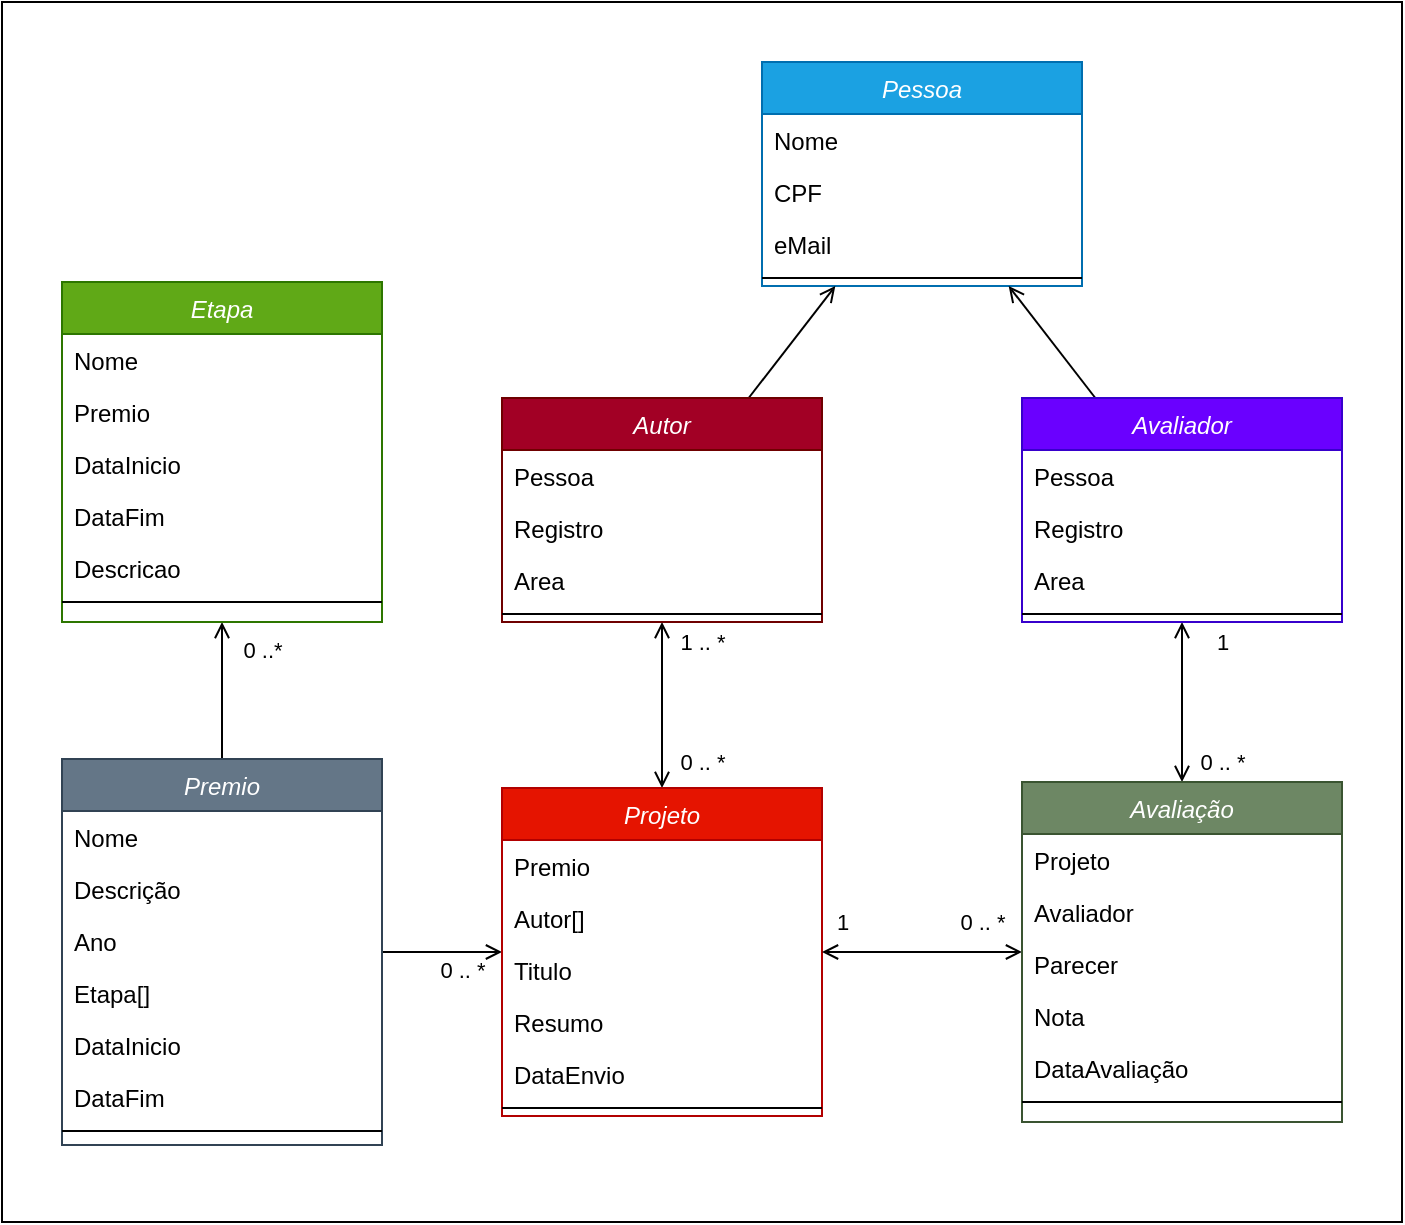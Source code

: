 <mxfile>
    <diagram id="C5RBs43oDa-KdzZeNtuy" name="Page-1">
        <mxGraphModel dx="1106" dy="750" grid="1" gridSize="10" guides="1" tooltips="1" connect="1" arrows="1" fold="1" page="1" pageScale="1" pageWidth="1169" pageHeight="827" background="#ffffff" math="0" shadow="0">
            <root>
                <mxCell id="WIyWlLk6GJQsqaUBKTNV-0"/>
                <mxCell id="WIyWlLk6GJQsqaUBKTNV-1" parent="WIyWlLk6GJQsqaUBKTNV-0"/>
                <mxCell id="70" value="" style="rounded=0;whiteSpace=wrap;html=1;labelBackgroundColor=none;labelBorderColor=none;strokeColor=#000000;fontColor=#000000;fillColor=#FFFFFF;" vertex="1" parent="WIyWlLk6GJQsqaUBKTNV-1">
                    <mxGeometry x="220" y="160" width="700" height="610" as="geometry"/>
                </mxCell>
                <mxCell id="27" value="" style="edgeStyle=none;html=1;endArrow=open;endFill=0;startArrow=none;startFill=0;fontColor=#000000;labelBorderColor=none;strokeColor=#000000;" parent="WIyWlLk6GJQsqaUBKTNV-1" source="zkfFHV4jXpPFQw0GAbJ--0" target="_KlcqFOkR2gz1ytDMjxA-13" edge="1">
                    <mxGeometry relative="1" as="geometry">
                        <mxPoint x="280" y="405" as="targetPoint"/>
                    </mxGeometry>
                </mxCell>
                <mxCell id="28" value="0&amp;nbsp;..*" style="edgeLabel;html=1;align=center;verticalAlign=middle;resizable=0;points=[];fontColor=#000000;labelBorderColor=none;labelBackgroundColor=none;" parent="27" vertex="1" connectable="0">
                    <mxGeometry x="0.418" y="-2" relative="1" as="geometry">
                        <mxPoint x="18" y="-6" as="offset"/>
                    </mxGeometry>
                </mxCell>
                <mxCell id="45" value="" style="edgeStyle=none;html=1;startArrow=none;startFill=0;endArrow=open;endFill=0;fontColor=#000000;labelBorderColor=none;strokeColor=#000000;" parent="WIyWlLk6GJQsqaUBKTNV-1" source="zkfFHV4jXpPFQw0GAbJ--0" target="_KlcqFOkR2gz1ytDMjxA-99" edge="1">
                    <mxGeometry relative="1" as="geometry">
                        <mxPoint x="280" y="415" as="targetPoint"/>
                    </mxGeometry>
                </mxCell>
                <mxCell id="46" value="0 .. *" style="edgeLabel;html=1;align=center;verticalAlign=middle;resizable=0;points=[];fontColor=#000000;labelBorderColor=none;labelBackgroundColor=none;" parent="45" vertex="1" connectable="0">
                    <mxGeometry x="-0.326" y="-1" relative="1" as="geometry">
                        <mxPoint x="20" y="8" as="offset"/>
                    </mxGeometry>
                </mxCell>
                <mxCell id="zkfFHV4jXpPFQw0GAbJ--0" value="Premio" style="swimlane;fontStyle=2;align=center;verticalAlign=top;childLayout=stackLayout;horizontal=1;startSize=26;horizontalStack=0;resizeParent=1;resizeLast=0;collapsible=1;marginBottom=0;rounded=0;shadow=0;strokeWidth=1;fontColor=#ffffff;labelBorderColor=none;fillColor=#647687;strokeColor=#314354;" parent="WIyWlLk6GJQsqaUBKTNV-1" vertex="1">
                    <mxGeometry x="250" y="538.5" width="160" height="193" as="geometry">
                        <mxRectangle x="220" y="120" width="160" height="26" as="alternateBounds"/>
                    </mxGeometry>
                </mxCell>
                <mxCell id="zkfFHV4jXpPFQw0GAbJ--1" value="Nome" style="text;align=left;verticalAlign=top;spacingLeft=4;spacingRight=4;overflow=hidden;rotatable=0;points=[[0,0.5],[1,0.5]];portConstraint=eastwest;fontColor=#000000;labelBorderColor=none;" parent="zkfFHV4jXpPFQw0GAbJ--0" vertex="1">
                    <mxGeometry y="26" width="160" height="26" as="geometry"/>
                </mxCell>
                <mxCell id="zkfFHV4jXpPFQw0GAbJ--2" value="Descrição" style="text;align=left;verticalAlign=top;spacingLeft=4;spacingRight=4;overflow=hidden;rotatable=0;points=[[0,0.5],[1,0.5]];portConstraint=eastwest;rounded=0;shadow=0;html=0;fontColor=#000000;labelBorderColor=none;" parent="zkfFHV4jXpPFQw0GAbJ--0" vertex="1">
                    <mxGeometry y="52" width="160" height="26" as="geometry"/>
                </mxCell>
                <mxCell id="_KlcqFOkR2gz1ytDMjxA-4" value="Ano" style="text;align=left;verticalAlign=top;spacingLeft=4;spacingRight=4;overflow=hidden;rotatable=0;points=[[0,0.5],[1,0.5]];portConstraint=eastwest;rounded=0;shadow=0;html=0;fontColor=#000000;labelBorderColor=none;" parent="zkfFHV4jXpPFQw0GAbJ--0" vertex="1">
                    <mxGeometry y="78" width="160" height="26" as="geometry"/>
                </mxCell>
                <mxCell id="48" value="Etapa[]" style="text;align=left;verticalAlign=top;spacingLeft=4;spacingRight=4;overflow=hidden;rotatable=0;points=[[0,0.5],[1,0.5]];portConstraint=eastwest;rounded=0;shadow=0;html=0;fontColor=#000000;labelBorderColor=none;" parent="zkfFHV4jXpPFQw0GAbJ--0" vertex="1">
                    <mxGeometry y="104" width="160" height="26" as="geometry"/>
                </mxCell>
                <mxCell id="_KlcqFOkR2gz1ytDMjxA-127" value="DataInicio" style="text;align=left;verticalAlign=top;spacingLeft=4;spacingRight=4;overflow=hidden;rotatable=0;points=[[0,0.5],[1,0.5]];portConstraint=eastwest;rounded=0;shadow=0;html=0;fontColor=#000000;labelBorderColor=none;" parent="zkfFHV4jXpPFQw0GAbJ--0" vertex="1">
                    <mxGeometry y="130" width="160" height="26" as="geometry"/>
                </mxCell>
                <mxCell id="_KlcqFOkR2gz1ytDMjxA-128" value="DataFim" style="text;align=left;verticalAlign=top;spacingLeft=4;spacingRight=4;overflow=hidden;rotatable=0;points=[[0,0.5],[1,0.5]];portConstraint=eastwest;rounded=0;shadow=0;html=0;fontColor=#000000;labelBorderColor=none;" parent="zkfFHV4jXpPFQw0GAbJ--0" vertex="1">
                    <mxGeometry y="156" width="160" height="26" as="geometry"/>
                </mxCell>
                <mxCell id="zkfFHV4jXpPFQw0GAbJ--4" value="" style="line;html=1;strokeWidth=1;align=left;verticalAlign=middle;spacingTop=-1;spacingLeft=3;spacingRight=3;rotatable=0;labelPosition=right;points=[];portConstraint=eastwest;fontColor=#000000;labelBorderColor=none;" parent="zkfFHV4jXpPFQw0GAbJ--0" vertex="1">
                    <mxGeometry y="182" width="160" height="8" as="geometry"/>
                </mxCell>
                <mxCell id="_KlcqFOkR2gz1ytDMjxA-13" value="Etapa" style="swimlane;fontStyle=2;align=center;verticalAlign=top;childLayout=stackLayout;horizontal=1;startSize=26;horizontalStack=0;resizeParent=1;resizeLast=0;collapsible=1;marginBottom=0;rounded=0;shadow=0;strokeWidth=1;fontColor=#ffffff;labelBorderColor=none;fillColor=#60a917;strokeColor=#2D7600;" parent="WIyWlLk6GJQsqaUBKTNV-1" vertex="1">
                    <mxGeometry x="250" y="300" width="160" height="170" as="geometry">
                        <mxRectangle x="220" y="120" width="160" height="26" as="alternateBounds"/>
                    </mxGeometry>
                </mxCell>
                <mxCell id="_KlcqFOkR2gz1ytDMjxA-14" value="Nome" style="text;align=left;verticalAlign=top;spacingLeft=4;spacingRight=4;overflow=hidden;rotatable=0;points=[[0,0.5],[1,0.5]];portConstraint=eastwest;fontColor=#000000;labelBorderColor=none;" parent="_KlcqFOkR2gz1ytDMjxA-13" vertex="1">
                    <mxGeometry y="26" width="160" height="26" as="geometry"/>
                </mxCell>
                <mxCell id="_KlcqFOkR2gz1ytDMjxA-15" value="Premio" style="text;align=left;verticalAlign=top;spacingLeft=4;spacingRight=4;overflow=hidden;rotatable=0;points=[[0,0.5],[1,0.5]];portConstraint=eastwest;rounded=0;shadow=0;html=0;fontColor=#000000;labelBorderColor=none;" parent="_KlcqFOkR2gz1ytDMjxA-13" vertex="1">
                    <mxGeometry y="52" width="160" height="26" as="geometry"/>
                </mxCell>
                <mxCell id="_KlcqFOkR2gz1ytDMjxA-21" value="DataInicio" style="text;align=left;verticalAlign=top;spacingLeft=4;spacingRight=4;overflow=hidden;rotatable=0;points=[[0,0.5],[1,0.5]];portConstraint=eastwest;rounded=0;shadow=0;html=0;fontColor=#000000;labelBorderColor=none;" parent="_KlcqFOkR2gz1ytDMjxA-13" vertex="1">
                    <mxGeometry y="78" width="160" height="26" as="geometry"/>
                </mxCell>
                <mxCell id="_KlcqFOkR2gz1ytDMjxA-20" value="DataFim" style="text;align=left;verticalAlign=top;spacingLeft=4;spacingRight=4;overflow=hidden;rotatable=0;points=[[0,0.5],[1,0.5]];portConstraint=eastwest;rounded=0;shadow=0;html=0;fontColor=#000000;labelBorderColor=none;" parent="_KlcqFOkR2gz1ytDMjxA-13" vertex="1">
                    <mxGeometry y="104" width="160" height="26" as="geometry"/>
                </mxCell>
                <mxCell id="_KlcqFOkR2gz1ytDMjxA-22" value="Descricao" style="text;align=left;verticalAlign=top;spacingLeft=4;spacingRight=4;overflow=hidden;rotatable=0;points=[[0,0.5],[1,0.5]];portConstraint=eastwest;rounded=0;shadow=0;html=0;fontColor=#000000;labelBorderColor=none;" parent="_KlcqFOkR2gz1ytDMjxA-13" vertex="1">
                    <mxGeometry y="130" width="160" height="26" as="geometry"/>
                </mxCell>
                <mxCell id="_KlcqFOkR2gz1ytDMjxA-16" value="" style="line;html=1;strokeWidth=1;align=left;verticalAlign=middle;spacingTop=-1;spacingLeft=3;spacingRight=3;rotatable=0;labelPosition=right;points=[];portConstraint=eastwest;fontColor=#000000;labelBorderColor=none;" parent="_KlcqFOkR2gz1ytDMjxA-13" vertex="1">
                    <mxGeometry y="156" width="160" height="8" as="geometry"/>
                </mxCell>
                <mxCell id="_KlcqFOkR2gz1ytDMjxA-44" value="Pessoa" style="swimlane;fontStyle=2;align=center;verticalAlign=top;childLayout=stackLayout;horizontal=1;startSize=26;horizontalStack=0;resizeParent=1;resizeLast=0;collapsible=1;marginBottom=0;rounded=0;shadow=0;strokeWidth=1;fontColor=#ffffff;labelBorderColor=none;fillColor=#1ba1e2;strokeColor=#006EAF;" parent="WIyWlLk6GJQsqaUBKTNV-1" vertex="1">
                    <mxGeometry x="600" y="190" width="160" height="112" as="geometry">
                        <mxRectangle x="220" y="120" width="160" height="26" as="alternateBounds"/>
                    </mxGeometry>
                </mxCell>
                <mxCell id="_KlcqFOkR2gz1ytDMjxA-46" value="Nome" style="text;align=left;verticalAlign=top;spacingLeft=4;spacingRight=4;overflow=hidden;rotatable=0;points=[[0,0.5],[1,0.5]];portConstraint=eastwest;fontColor=#000000;labelBorderColor=none;" parent="_KlcqFOkR2gz1ytDMjxA-44" vertex="1">
                    <mxGeometry y="26" width="160" height="26" as="geometry"/>
                </mxCell>
                <mxCell id="_KlcqFOkR2gz1ytDMjxA-47" value="CPF" style="text;align=left;verticalAlign=top;spacingLeft=4;spacingRight=4;overflow=hidden;rotatable=0;points=[[0,0.5],[1,0.5]];portConstraint=eastwest;rounded=0;shadow=0;html=0;fontColor=#000000;labelBorderColor=none;" parent="_KlcqFOkR2gz1ytDMjxA-44" vertex="1">
                    <mxGeometry y="52" width="160" height="26" as="geometry"/>
                </mxCell>
                <mxCell id="_KlcqFOkR2gz1ytDMjxA-48" value="eMail" style="text;align=left;verticalAlign=top;spacingLeft=4;spacingRight=4;overflow=hidden;rotatable=0;points=[[0,0.5],[1,0.5]];portConstraint=eastwest;rounded=0;shadow=0;html=0;fontColor=#000000;labelBorderColor=none;" parent="_KlcqFOkR2gz1ytDMjxA-44" vertex="1">
                    <mxGeometry y="78" width="160" height="26" as="geometry"/>
                </mxCell>
                <mxCell id="_KlcqFOkR2gz1ytDMjxA-49" value="" style="line;html=1;strokeWidth=1;align=left;verticalAlign=middle;spacingTop=-1;spacingLeft=3;spacingRight=3;rotatable=0;labelPosition=right;points=[];portConstraint=eastwest;fontColor=#000000;labelBorderColor=none;" parent="_KlcqFOkR2gz1ytDMjxA-44" vertex="1">
                    <mxGeometry y="104" width="160" height="8" as="geometry"/>
                </mxCell>
                <mxCell id="50" value="1 .. *" style="edgeStyle=none;html=1;startArrow=open;startFill=0;endArrow=open;endFill=0;fontColor=#000000;labelBorderColor=none;labelBackgroundColor=none;strokeColor=#000000;" parent="WIyWlLk6GJQsqaUBKTNV-1" source="_KlcqFOkR2gz1ytDMjxA-66" target="_KlcqFOkR2gz1ytDMjxA-99" edge="1">
                    <mxGeometry x="-0.759" y="20" relative="1" as="geometry">
                        <mxPoint as="offset"/>
                    </mxGeometry>
                </mxCell>
                <mxCell id="62" value="" style="edgeStyle=none;html=1;startArrow=none;startFill=0;endArrow=open;endFill=0;fontColor=#000000;labelBorderColor=none;strokeColor=#000000;" parent="WIyWlLk6GJQsqaUBKTNV-1" source="_KlcqFOkR2gz1ytDMjxA-66" target="_KlcqFOkR2gz1ytDMjxA-44" edge="1">
                    <mxGeometry relative="1" as="geometry">
                        <mxPoint x="550" y="278" as="targetPoint"/>
                    </mxGeometry>
                </mxCell>
                <mxCell id="_KlcqFOkR2gz1ytDMjxA-66" value="Autor" style="swimlane;fontStyle=2;align=center;verticalAlign=top;childLayout=stackLayout;horizontal=1;startSize=26;horizontalStack=0;resizeParent=1;resizeLast=0;collapsible=1;marginBottom=0;rounded=0;shadow=0;strokeWidth=1;fontColor=#ffffff;labelBorderColor=none;fillColor=#a20025;strokeColor=#6F0000;" parent="WIyWlLk6GJQsqaUBKTNV-1" vertex="1">
                    <mxGeometry x="470" y="358" width="160" height="112" as="geometry">
                        <mxRectangle x="220" y="120" width="160" height="26" as="alternateBounds"/>
                    </mxGeometry>
                </mxCell>
                <mxCell id="17" value="Pessoa" style="text;align=left;verticalAlign=top;spacingLeft=4;spacingRight=4;overflow=hidden;rotatable=0;points=[[0,0.5],[1,0.5]];portConstraint=eastwest;rounded=0;shadow=0;html=0;fontColor=#000000;labelBorderColor=none;" parent="_KlcqFOkR2gz1ytDMjxA-66" vertex="1">
                    <mxGeometry y="26" width="160" height="26" as="geometry"/>
                </mxCell>
                <mxCell id="_KlcqFOkR2gz1ytDMjxA-67" value="Registro" style="text;align=left;verticalAlign=top;spacingLeft=4;spacingRight=4;overflow=hidden;rotatable=0;points=[[0,0.5],[1,0.5]];portConstraint=eastwest;rounded=0;shadow=0;html=0;fontColor=#000000;labelBorderColor=none;" parent="_KlcqFOkR2gz1ytDMjxA-66" vertex="1">
                    <mxGeometry y="52" width="160" height="26" as="geometry"/>
                </mxCell>
                <mxCell id="_KlcqFOkR2gz1ytDMjxA-69" value="Area" style="text;align=left;verticalAlign=top;spacingLeft=4;spacingRight=4;overflow=hidden;rotatable=0;points=[[0,0.5],[1,0.5]];portConstraint=eastwest;rounded=0;shadow=0;html=0;fontColor=#000000;labelBorderColor=none;" parent="_KlcqFOkR2gz1ytDMjxA-66" vertex="1">
                    <mxGeometry y="78" width="160" height="26" as="geometry"/>
                </mxCell>
                <mxCell id="_KlcqFOkR2gz1ytDMjxA-68" value="" style="line;html=1;strokeWidth=1;align=left;verticalAlign=middle;spacingTop=-1;spacingLeft=3;spacingRight=3;rotatable=0;labelPosition=right;points=[];portConstraint=eastwest;fontColor=#000000;labelBorderColor=none;" parent="_KlcqFOkR2gz1ytDMjxA-66" vertex="1">
                    <mxGeometry y="104" width="160" height="8" as="geometry"/>
                </mxCell>
                <mxCell id="49" value="" style="edgeStyle=none;html=1;startArrow=open;startFill=0;endArrow=open;endFill=0;fontColor=#000000;labelBorderColor=none;strokeColor=#000000;" parent="WIyWlLk6GJQsqaUBKTNV-1" source="_KlcqFOkR2gz1ytDMjxA-72" target="_KlcqFOkR2gz1ytDMjxA-116" edge="1">
                    <mxGeometry relative="1" as="geometry"/>
                </mxCell>
                <mxCell id="68" value="" style="edgeStyle=none;html=1;startArrow=none;startFill=0;endArrow=open;endFill=0;fontColor=#000000;labelBorderColor=none;strokeColor=#000000;" parent="WIyWlLk6GJQsqaUBKTNV-1" source="_KlcqFOkR2gz1ytDMjxA-72" target="_KlcqFOkR2gz1ytDMjxA-44" edge="1">
                    <mxGeometry relative="1" as="geometry">
                        <mxPoint x="810" y="278" as="targetPoint"/>
                    </mxGeometry>
                </mxCell>
                <mxCell id="_KlcqFOkR2gz1ytDMjxA-72" value="Avaliador" style="swimlane;fontStyle=2;align=center;verticalAlign=top;childLayout=stackLayout;horizontal=1;startSize=26;horizontalStack=0;resizeParent=1;resizeLast=0;collapsible=1;marginBottom=0;rounded=0;shadow=0;strokeWidth=1;fontColor=#ffffff;labelBorderColor=none;fillColor=#6a00ff;strokeColor=#3700CC;" parent="WIyWlLk6GJQsqaUBKTNV-1" vertex="1">
                    <mxGeometry x="730" y="358" width="160" height="112" as="geometry">
                        <mxRectangle x="220" y="120" width="160" height="26" as="alternateBounds"/>
                    </mxGeometry>
                </mxCell>
                <mxCell id="18" value="Pessoa" style="text;align=left;verticalAlign=top;spacingLeft=4;spacingRight=4;overflow=hidden;rotatable=0;points=[[0,0.5],[1,0.5]];portConstraint=eastwest;rounded=0;shadow=0;html=0;fontColor=#000000;labelBorderColor=none;" parent="_KlcqFOkR2gz1ytDMjxA-72" vertex="1">
                    <mxGeometry y="26" width="160" height="26" as="geometry"/>
                </mxCell>
                <mxCell id="_KlcqFOkR2gz1ytDMjxA-75" value="Registro" style="text;align=left;verticalAlign=top;spacingLeft=4;spacingRight=4;overflow=hidden;rotatable=0;points=[[0,0.5],[1,0.5]];portConstraint=eastwest;rounded=0;shadow=0;html=0;fontColor=#000000;labelBorderColor=none;" parent="_KlcqFOkR2gz1ytDMjxA-72" vertex="1">
                    <mxGeometry y="52" width="160" height="26" as="geometry"/>
                </mxCell>
                <mxCell id="_KlcqFOkR2gz1ytDMjxA-76" value="Area" style="text;align=left;verticalAlign=top;spacingLeft=4;spacingRight=4;overflow=hidden;rotatable=0;points=[[0,0.5],[1,0.5]];portConstraint=eastwest;rounded=0;shadow=0;html=0;fontColor=#000000;labelBorderColor=none;" parent="_KlcqFOkR2gz1ytDMjxA-72" vertex="1">
                    <mxGeometry y="78" width="160" height="26" as="geometry"/>
                </mxCell>
                <mxCell id="_KlcqFOkR2gz1ytDMjxA-77" value="" style="line;html=1;strokeWidth=1;align=left;verticalAlign=middle;spacingTop=-1;spacingLeft=3;spacingRight=3;rotatable=0;labelPosition=right;points=[];portConstraint=eastwest;fontColor=#000000;labelBorderColor=none;" parent="_KlcqFOkR2gz1ytDMjxA-72" vertex="1">
                    <mxGeometry y="104" width="160" height="8" as="geometry"/>
                </mxCell>
                <mxCell id="_KlcqFOkR2gz1ytDMjxA-99" value="Projeto" style="swimlane;fontStyle=2;align=center;verticalAlign=top;childLayout=stackLayout;horizontal=1;startSize=26;horizontalStack=0;resizeParent=1;resizeLast=0;collapsible=1;marginBottom=0;rounded=0;shadow=0;strokeWidth=1;fontColor=#ffffff;labelBorderColor=none;fillColor=#e51400;strokeColor=#B20000;" parent="WIyWlLk6GJQsqaUBKTNV-1" vertex="1">
                    <mxGeometry x="470" y="553" width="160" height="164" as="geometry">
                        <mxRectangle x="220" y="120" width="160" height="26" as="alternateBounds"/>
                    </mxGeometry>
                </mxCell>
                <mxCell id="_KlcqFOkR2gz1ytDMjxA-101" value="Premio" style="text;align=left;verticalAlign=top;spacingLeft=4;spacingRight=4;overflow=hidden;rotatable=0;points=[[0,0.5],[1,0.5]];portConstraint=eastwest;rounded=0;shadow=0;html=0;fontColor=#000000;labelBorderColor=none;" parent="_KlcqFOkR2gz1ytDMjxA-99" vertex="1">
                    <mxGeometry y="26" width="160" height="26" as="geometry"/>
                </mxCell>
                <mxCell id="47" value="Autor[]" style="text;align=left;verticalAlign=top;spacingLeft=4;spacingRight=4;overflow=hidden;rotatable=0;points=[[0,0.5],[1,0.5]];portConstraint=eastwest;fontColor=#000000;labelBorderColor=none;" parent="_KlcqFOkR2gz1ytDMjxA-99" vertex="1">
                    <mxGeometry y="52" width="160" height="26" as="geometry"/>
                </mxCell>
                <mxCell id="_KlcqFOkR2gz1ytDMjxA-102" value="Titulo" style="text;align=left;verticalAlign=top;spacingLeft=4;spacingRight=4;overflow=hidden;rotatable=0;points=[[0,0.5],[1,0.5]];portConstraint=eastwest;fontColor=#000000;labelBorderColor=none;" parent="_KlcqFOkR2gz1ytDMjxA-99" vertex="1">
                    <mxGeometry y="78" width="160" height="26" as="geometry"/>
                </mxCell>
                <mxCell id="_KlcqFOkR2gz1ytDMjxA-103" value="Resumo" style="text;align=left;verticalAlign=top;spacingLeft=4;spacingRight=4;overflow=hidden;rotatable=0;points=[[0,0.5],[1,0.5]];portConstraint=eastwest;rounded=0;shadow=0;html=0;fontColor=#000000;labelBorderColor=none;" parent="_KlcqFOkR2gz1ytDMjxA-99" vertex="1">
                    <mxGeometry y="104" width="160" height="26" as="geometry"/>
                </mxCell>
                <mxCell id="_KlcqFOkR2gz1ytDMjxA-104" value="DataEnvio" style="text;align=left;verticalAlign=top;spacingLeft=4;spacingRight=4;overflow=hidden;rotatable=0;points=[[0,0.5],[1,0.5]];portConstraint=eastwest;rounded=0;shadow=0;html=0;fontColor=#000000;labelBorderColor=none;" parent="_KlcqFOkR2gz1ytDMjxA-99" vertex="1">
                    <mxGeometry y="130" width="160" height="26" as="geometry"/>
                </mxCell>
                <mxCell id="_KlcqFOkR2gz1ytDMjxA-106" value="" style="line;html=1;strokeWidth=1;align=left;verticalAlign=middle;spacingTop=-1;spacingLeft=3;spacingRight=3;rotatable=0;labelPosition=right;points=[];portConstraint=eastwest;fontColor=#000000;labelBorderColor=none;" parent="_KlcqFOkR2gz1ytDMjxA-99" vertex="1">
                    <mxGeometry y="156" width="160" height="8" as="geometry"/>
                </mxCell>
                <mxCell id="53" value="" style="edgeStyle=none;html=1;startArrow=open;startFill=0;endArrow=open;endFill=0;fontColor=#000000;labelBorderColor=none;strokeColor=#000000;" parent="WIyWlLk6GJQsqaUBKTNV-1" source="_KlcqFOkR2gz1ytDMjxA-116" target="_KlcqFOkR2gz1ytDMjxA-99" edge="1">
                    <mxGeometry relative="1" as="geometry"/>
                </mxCell>
                <mxCell id="_KlcqFOkR2gz1ytDMjxA-116" value="Avaliação" style="swimlane;fontStyle=2;align=center;verticalAlign=top;childLayout=stackLayout;horizontal=1;startSize=26;horizontalStack=0;resizeParent=1;resizeLast=0;collapsible=1;marginBottom=0;rounded=0;shadow=0;strokeWidth=1;labelBorderColor=none;fillColor=#6d8764;strokeColor=#3A5431;fontColor=#ffffff;" parent="WIyWlLk6GJQsqaUBKTNV-1" vertex="1">
                    <mxGeometry x="730" y="550" width="160" height="170" as="geometry">
                        <mxRectangle x="220" y="120" width="160" height="26" as="alternateBounds"/>
                    </mxGeometry>
                </mxCell>
                <mxCell id="_KlcqFOkR2gz1ytDMjxA-118" value="Projeto" style="text;align=left;verticalAlign=top;spacingLeft=4;spacingRight=4;overflow=hidden;rotatable=0;points=[[0,0.5],[1,0.5]];portConstraint=eastwest;rounded=0;shadow=0;html=0;fontColor=#000000;labelBorderColor=none;" parent="_KlcqFOkR2gz1ytDMjxA-116" vertex="1">
                    <mxGeometry y="26" width="160" height="26" as="geometry"/>
                </mxCell>
                <mxCell id="_KlcqFOkR2gz1ytDMjxA-120" value="Avaliador" style="text;align=left;verticalAlign=top;spacingLeft=4;spacingRight=4;overflow=hidden;rotatable=0;points=[[0,0.5],[1,0.5]];portConstraint=eastwest;rounded=0;shadow=0;html=0;fontColor=#000000;labelBorderColor=none;" parent="_KlcqFOkR2gz1ytDMjxA-116" vertex="1">
                    <mxGeometry y="52" width="160" height="26" as="geometry"/>
                </mxCell>
                <mxCell id="_KlcqFOkR2gz1ytDMjxA-121" value="Parecer" style="text;align=left;verticalAlign=top;spacingLeft=4;spacingRight=4;overflow=hidden;rotatable=0;points=[[0,0.5],[1,0.5]];portConstraint=eastwest;rounded=0;shadow=0;html=0;fontColor=#000000;labelBorderColor=none;" parent="_KlcqFOkR2gz1ytDMjxA-116" vertex="1">
                    <mxGeometry y="78" width="160" height="26" as="geometry"/>
                </mxCell>
                <mxCell id="_KlcqFOkR2gz1ytDMjxA-122" value="Nota" style="text;align=left;verticalAlign=top;spacingLeft=4;spacingRight=4;overflow=hidden;rotatable=0;points=[[0,0.5],[1,0.5]];portConstraint=eastwest;rounded=0;shadow=0;html=0;fontColor=#000000;labelBorderColor=none;" parent="_KlcqFOkR2gz1ytDMjxA-116" vertex="1">
                    <mxGeometry y="104" width="160" height="26" as="geometry"/>
                </mxCell>
                <mxCell id="_KlcqFOkR2gz1ytDMjxA-123" value="DataAvaliação" style="text;align=left;verticalAlign=top;spacingLeft=4;spacingRight=4;overflow=hidden;rotatable=0;points=[[0,0.5],[1,0.5]];portConstraint=eastwest;rounded=0;shadow=0;html=0;fontColor=#000000;labelBorderColor=none;" parent="_KlcqFOkR2gz1ytDMjxA-116" vertex="1">
                    <mxGeometry y="130" width="160" height="26" as="geometry"/>
                </mxCell>
                <mxCell id="_KlcqFOkR2gz1ytDMjxA-119" value="" style="line;html=1;strokeWidth=1;align=left;verticalAlign=middle;spacingTop=-1;spacingLeft=3;spacingRight=3;rotatable=0;labelPosition=right;points=[];portConstraint=eastwest;fontColor=#000000;labelBorderColor=none;" parent="_KlcqFOkR2gz1ytDMjxA-116" vertex="1">
                    <mxGeometry y="156" width="160" height="8" as="geometry"/>
                </mxCell>
                <mxCell id="51" value="0 .. *" style="edgeLabel;html=1;align=center;verticalAlign=middle;resizable=0;points=[];fontColor=#000000;labelBorderColor=none;labelBackgroundColor=none;" parent="WIyWlLk6GJQsqaUBKTNV-1" vertex="1" connectable="0">
                    <mxGeometry x="570" y="540" as="geometry"/>
                </mxCell>
                <mxCell id="52" value="0 .. *" style="edgeLabel;html=1;align=center;verticalAlign=middle;resizable=0;points=[];fontColor=#000000;labelBorderColor=none;labelBackgroundColor=none;" parent="WIyWlLk6GJQsqaUBKTNV-1" vertex="1" connectable="0">
                    <mxGeometry x="830" y="540" as="geometry"/>
                </mxCell>
                <mxCell id="54" value="1" style="edgeLabel;html=1;align=center;verticalAlign=middle;resizable=0;points=[];fontColor=#000000;labelBorderColor=none;labelBackgroundColor=none;" parent="WIyWlLk6GJQsqaUBKTNV-1" vertex="1" connectable="0">
                    <mxGeometry x="830.0" y="480.0" as="geometry"/>
                </mxCell>
                <mxCell id="55" value="1" style="edgeLabel;html=1;align=center;verticalAlign=middle;resizable=0;points=[];fontColor=#000000;labelBorderColor=none;labelBackgroundColor=none;" parent="WIyWlLk6GJQsqaUBKTNV-1" vertex="1" connectable="0">
                    <mxGeometry x="640.0" y="620.0" as="geometry"/>
                </mxCell>
                <mxCell id="56" value="0 .. *" style="edgeLabel;html=1;align=center;verticalAlign=middle;resizable=0;points=[];fontColor=#000000;labelBorderColor=none;labelBackgroundColor=none;" parent="WIyWlLk6GJQsqaUBKTNV-1" vertex="1" connectable="0">
                    <mxGeometry x="710" y="620" as="geometry"/>
                </mxCell>
            </root>
        </mxGraphModel>
    </diagram>
</mxfile>